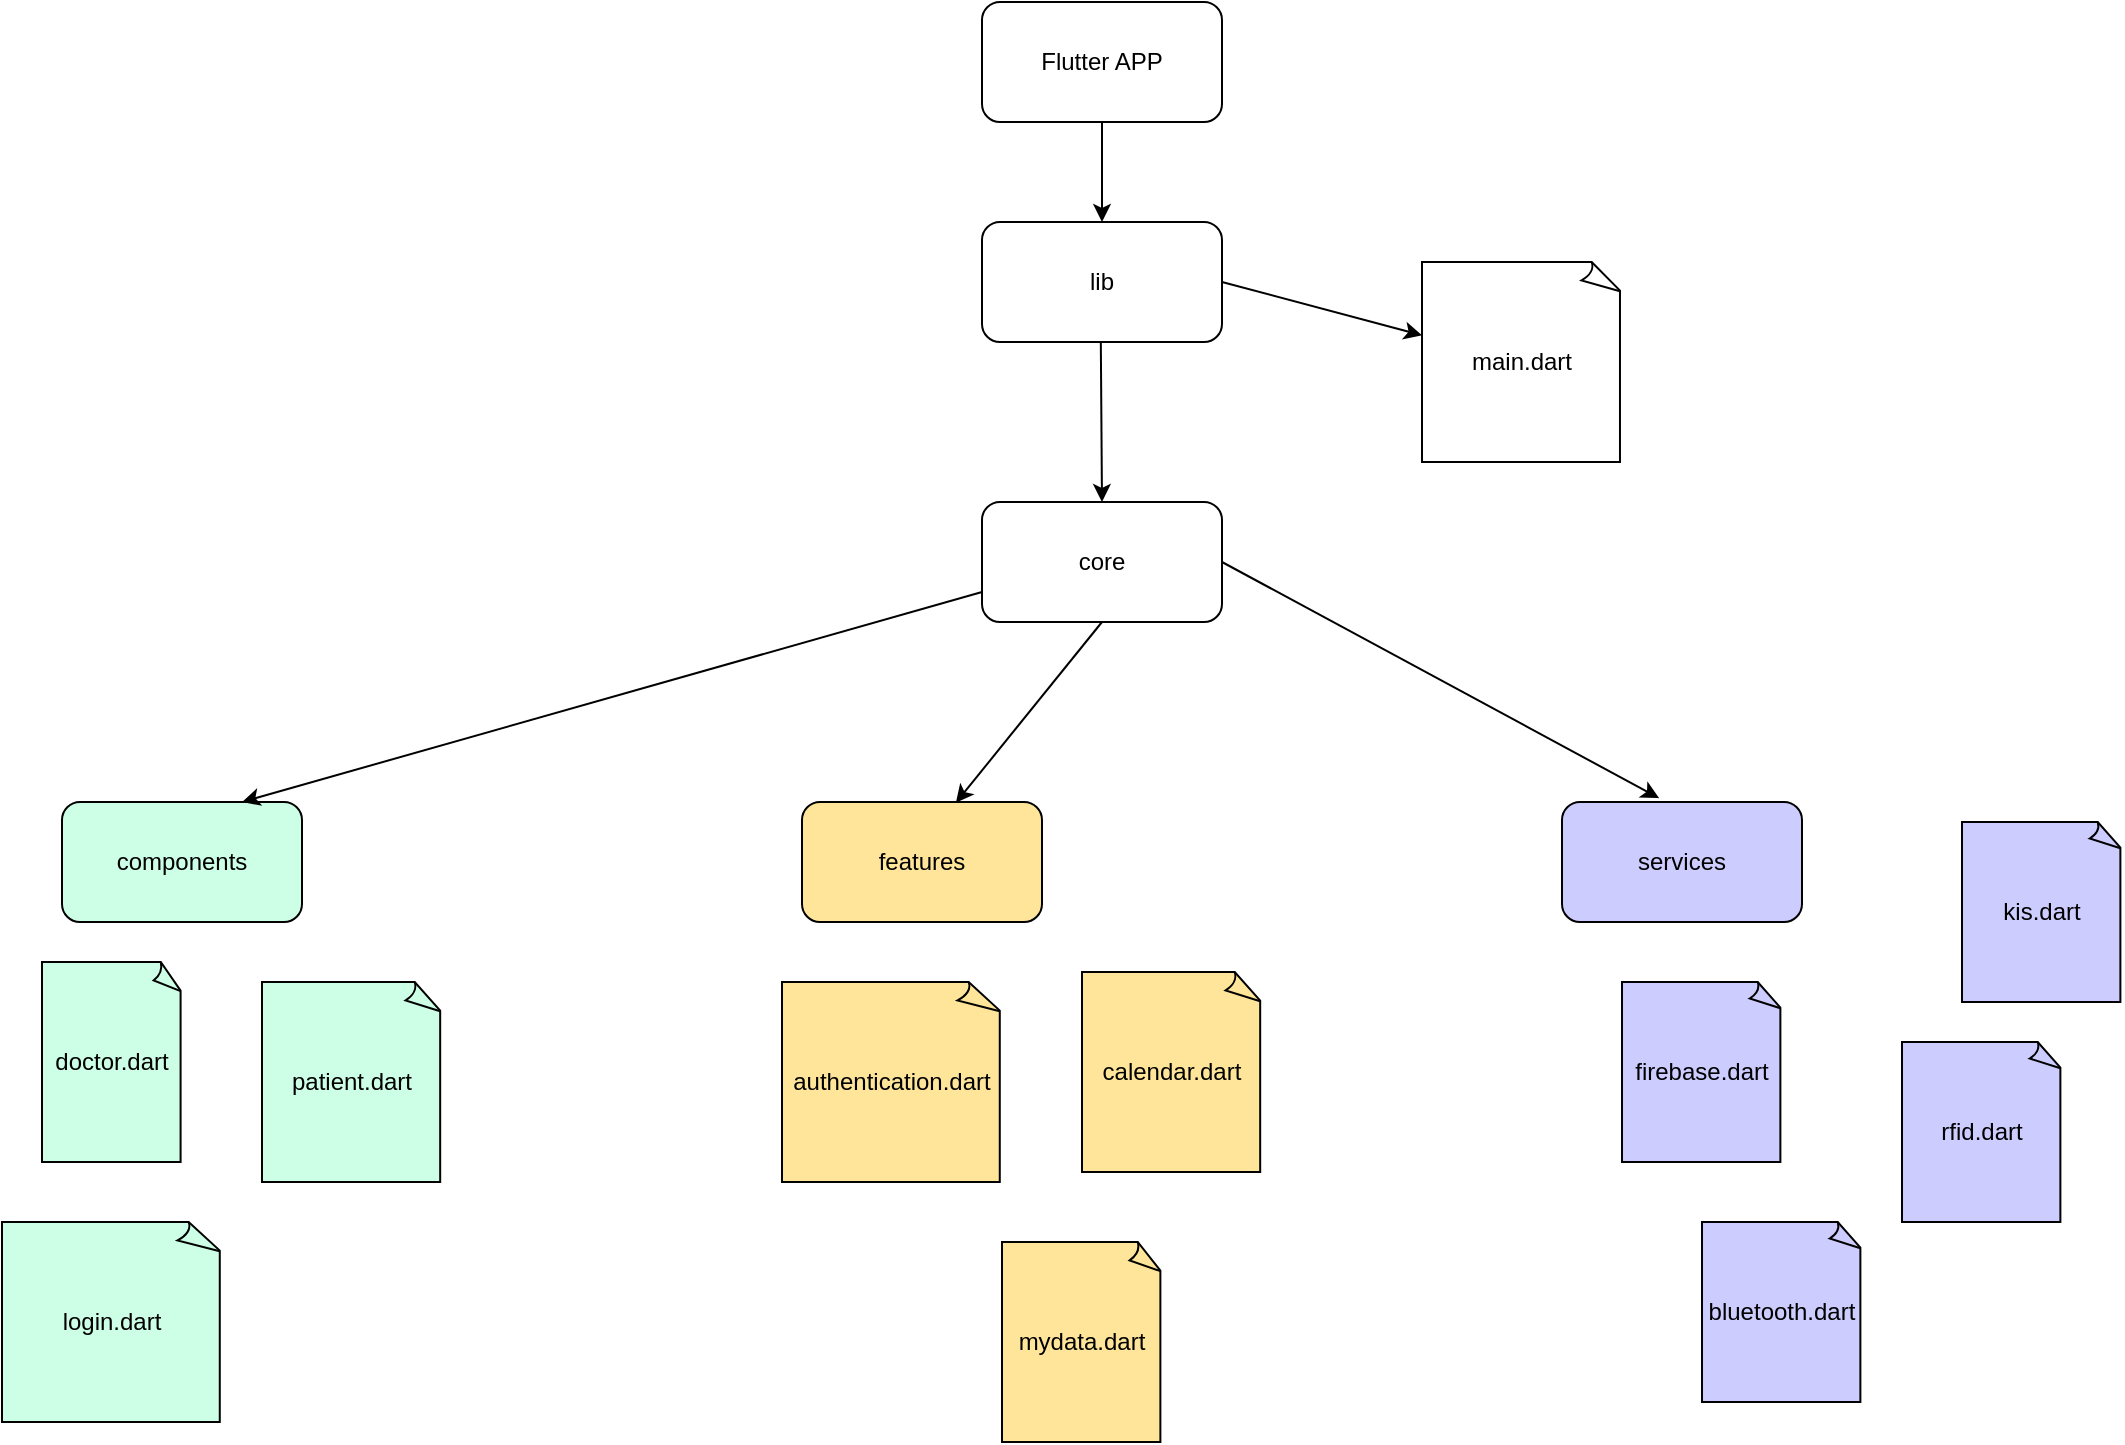 <mxfile version="13.4.6" type="device"><diagram id="3mj7vFz1Yid4w0tRuFoR" name="Page-1"><mxGraphModel dx="1599" dy="909" grid="1" gridSize="10" guides="1" tooltips="1" connect="1" arrows="1" fold="1" page="1" pageScale="1" pageWidth="1169" pageHeight="827" math="0" shadow="0"><root><mxCell id="0"/><mxCell id="1" parent="0"/><mxCell id="BjG920uMEjXQYGHdu4IT-1" value="Flutter APP" style="rounded=1;whiteSpace=wrap;html=1;" vertex="1" parent="1"><mxGeometry x="540" y="60" width="120" height="60" as="geometry"/></mxCell><mxCell id="BjG920uMEjXQYGHdu4IT-2" value="&lt;div&gt;core&lt;/div&gt;" style="rounded=1;whiteSpace=wrap;html=1;" vertex="1" parent="1"><mxGeometry x="540" y="310" width="120" height="60" as="geometry"/></mxCell><mxCell id="BjG920uMEjXQYGHdu4IT-3" value="lib" style="rounded=1;whiteSpace=wrap;html=1;" vertex="1" parent="1"><mxGeometry x="540" y="170" width="120" height="60" as="geometry"/></mxCell><mxCell id="BjG920uMEjXQYGHdu4IT-4" value="features" style="rounded=1;whiteSpace=wrap;html=1;fillColor=#FFE599;" vertex="1" parent="1"><mxGeometry x="450" y="460" width="120" height="60" as="geometry"/></mxCell><mxCell id="BjG920uMEjXQYGHdu4IT-6" value="main.dart" style="whiteSpace=wrap;html=1;shape=mxgraph.basic.document" vertex="1" parent="1"><mxGeometry x="760" y="190" width="100" height="100" as="geometry"/></mxCell><mxCell id="BjG920uMEjXQYGHdu4IT-7" value="components" style="rounded=1;whiteSpace=wrap;html=1;fillColor=#CCFFE6;" vertex="1" parent="1"><mxGeometry x="80" y="460" width="120" height="60" as="geometry"/></mxCell><mxCell id="BjG920uMEjXQYGHdu4IT-8" value="services" style="rounded=1;whiteSpace=wrap;html=1;fillColor=#CCCCFF;" vertex="1" parent="1"><mxGeometry x="830" y="460" width="120" height="60" as="geometry"/></mxCell><mxCell id="BjG920uMEjXQYGHdu4IT-9" value="&lt;div&gt;doctor.dart&lt;/div&gt;" style="whiteSpace=wrap;html=1;shape=mxgraph.basic.document;fillColor=#CCFFE6;" vertex="1" parent="1"><mxGeometry x="70" y="540" width="70" height="100" as="geometry"/></mxCell><mxCell id="BjG920uMEjXQYGHdu4IT-10" value="firebase.dart" style="whiteSpace=wrap;html=1;shape=mxgraph.basic.document;fillColor=#CCCCFF;" vertex="1" parent="1"><mxGeometry x="860" y="550" width="80" height="90" as="geometry"/></mxCell><mxCell id="BjG920uMEjXQYGHdu4IT-11" value="authentication.dart" style="whiteSpace=wrap;html=1;shape=mxgraph.basic.document;fillColor=#FFE599;" vertex="1" parent="1"><mxGeometry x="440" y="550" width="110" height="100" as="geometry"/></mxCell><mxCell id="BjG920uMEjXQYGHdu4IT-13" value="bluetooth.dart" style="whiteSpace=wrap;html=1;shape=mxgraph.basic.document;fillColor=#CCCCFF;" vertex="1" parent="1"><mxGeometry x="900" y="670" width="80" height="90" as="geometry"/></mxCell><mxCell id="BjG920uMEjXQYGHdu4IT-14" value="&lt;div&gt;rfid.dart&lt;/div&gt;" style="whiteSpace=wrap;html=1;shape=mxgraph.basic.document;fillColor=#CCCCFF;" vertex="1" parent="1"><mxGeometry x="1000" y="580" width="80" height="90" as="geometry"/></mxCell><mxCell id="BjG920uMEjXQYGHdu4IT-15" value="&lt;div&gt;kis.dart&lt;/div&gt;" style="whiteSpace=wrap;html=1;shape=mxgraph.basic.document;fillColor=#CCCCFF;" vertex="1" parent="1"><mxGeometry x="1030" y="470" width="80" height="90" as="geometry"/></mxCell><mxCell id="BjG920uMEjXQYGHdu4IT-16" value="calendar.dart" style="whiteSpace=wrap;html=1;shape=mxgraph.basic.document;fillColor=#FFE599;" vertex="1" parent="1"><mxGeometry x="590" y="545" width="90" height="100" as="geometry"/></mxCell><mxCell id="BjG920uMEjXQYGHdu4IT-17" value="mydata.dart" style="whiteSpace=wrap;html=1;shape=mxgraph.basic.document;fillColor=#FFE599;" vertex="1" parent="1"><mxGeometry x="550" y="680" width="80" height="100" as="geometry"/></mxCell><mxCell id="BjG920uMEjXQYGHdu4IT-18" value="&lt;div&gt;patient.dart&lt;/div&gt;" style="whiteSpace=wrap;html=1;shape=mxgraph.basic.document;fillColor=#CCFFE6;" vertex="1" parent="1"><mxGeometry x="180" y="550" width="90" height="100" as="geometry"/></mxCell><mxCell id="BjG920uMEjXQYGHdu4IT-19" value="&lt;div&gt;login.dart&lt;/div&gt;" style="whiteSpace=wrap;html=1;shape=mxgraph.basic.document;fillColor=#CCFFE6;" vertex="1" parent="1"><mxGeometry x="50" y="670" width="110" height="100" as="geometry"/></mxCell><mxCell id="BjG920uMEjXQYGHdu4IT-20" value="" style="endArrow=classic;html=1;exitX=0.5;exitY=1;exitDx=0;exitDy=0;" edge="1" parent="1" source="BjG920uMEjXQYGHdu4IT-1" target="BjG920uMEjXQYGHdu4IT-3"><mxGeometry width="50" height="50" relative="1" as="geometry"><mxPoint x="790" y="520" as="sourcePoint"/><mxPoint x="840" y="470" as="targetPoint"/></mxGeometry></mxCell><mxCell id="BjG920uMEjXQYGHdu4IT-21" value="" style="endArrow=classic;html=1;exitX=0.5;exitY=1;exitDx=0;exitDy=0;entryX=0.5;entryY=0;entryDx=0;entryDy=0;" edge="1" parent="1" target="BjG920uMEjXQYGHdu4IT-2"><mxGeometry width="50" height="50" relative="1" as="geometry"><mxPoint x="599.41" y="230" as="sourcePoint"/><mxPoint x="599.41" y="280" as="targetPoint"/></mxGeometry></mxCell><mxCell id="BjG920uMEjXQYGHdu4IT-22" value="" style="endArrow=classic;html=1;exitX=0.5;exitY=1;exitDx=0;exitDy=0;" edge="1" parent="1" target="BjG920uMEjXQYGHdu4IT-6"><mxGeometry width="50" height="50" relative="1" as="geometry"><mxPoint x="660" y="200" as="sourcePoint"/><mxPoint x="660" y="250" as="targetPoint"/></mxGeometry></mxCell><mxCell id="BjG920uMEjXQYGHdu4IT-23" value="" style="endArrow=classic;html=1;exitX=0.5;exitY=1;exitDx=0;exitDy=0;entryX=0.641;entryY=0.007;entryDx=0;entryDy=0;entryPerimeter=0;" edge="1" parent="1" source="BjG920uMEjXQYGHdu4IT-2" target="BjG920uMEjXQYGHdu4IT-4"><mxGeometry width="50" height="50" relative="1" as="geometry"><mxPoint x="630" y="150" as="sourcePoint"/><mxPoint x="630" y="200" as="targetPoint"/></mxGeometry></mxCell><mxCell id="BjG920uMEjXQYGHdu4IT-24" value="" style="endArrow=classic;html=1;exitX=1;exitY=0.5;exitDx=0;exitDy=0;entryX=0.405;entryY=-0.032;entryDx=0;entryDy=0;entryPerimeter=0;" edge="1" parent="1" source="BjG920uMEjXQYGHdu4IT-2" target="BjG920uMEjXQYGHdu4IT-8"><mxGeometry width="50" height="50" relative="1" as="geometry"><mxPoint x="640" y="160" as="sourcePoint"/><mxPoint x="640" y="210" as="targetPoint"/></mxGeometry></mxCell><mxCell id="BjG920uMEjXQYGHdu4IT-25" value="" style="endArrow=classic;html=1;exitX=0;exitY=0.75;exitDx=0;exitDy=0;entryX=0.75;entryY=0;entryDx=0;entryDy=0;" edge="1" parent="1" source="BjG920uMEjXQYGHdu4IT-2" target="BjG920uMEjXQYGHdu4IT-7"><mxGeometry width="50" height="50" relative="1" as="geometry"><mxPoint x="650" y="170" as="sourcePoint"/><mxPoint x="650" y="220" as="targetPoint"/></mxGeometry></mxCell></root></mxGraphModel></diagram></mxfile>